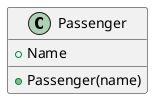 @startuml
'https://plantuml.com/sequence-diagram


class Passenger 
{
 +Name
 +Passenger(name)
}







@enduml
